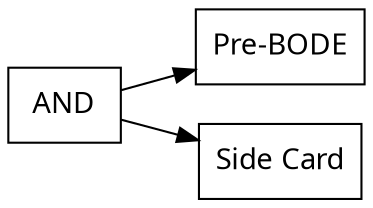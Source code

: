 digraph {
node [shape=record];
node [fontname=Sans];charset="UTF-8" splines=true splines=spline rankdir =LR
201[label="AND"];
201->182;
201->200;
182[label="Pre-BODE"];
200[label="Side Card"];
}
